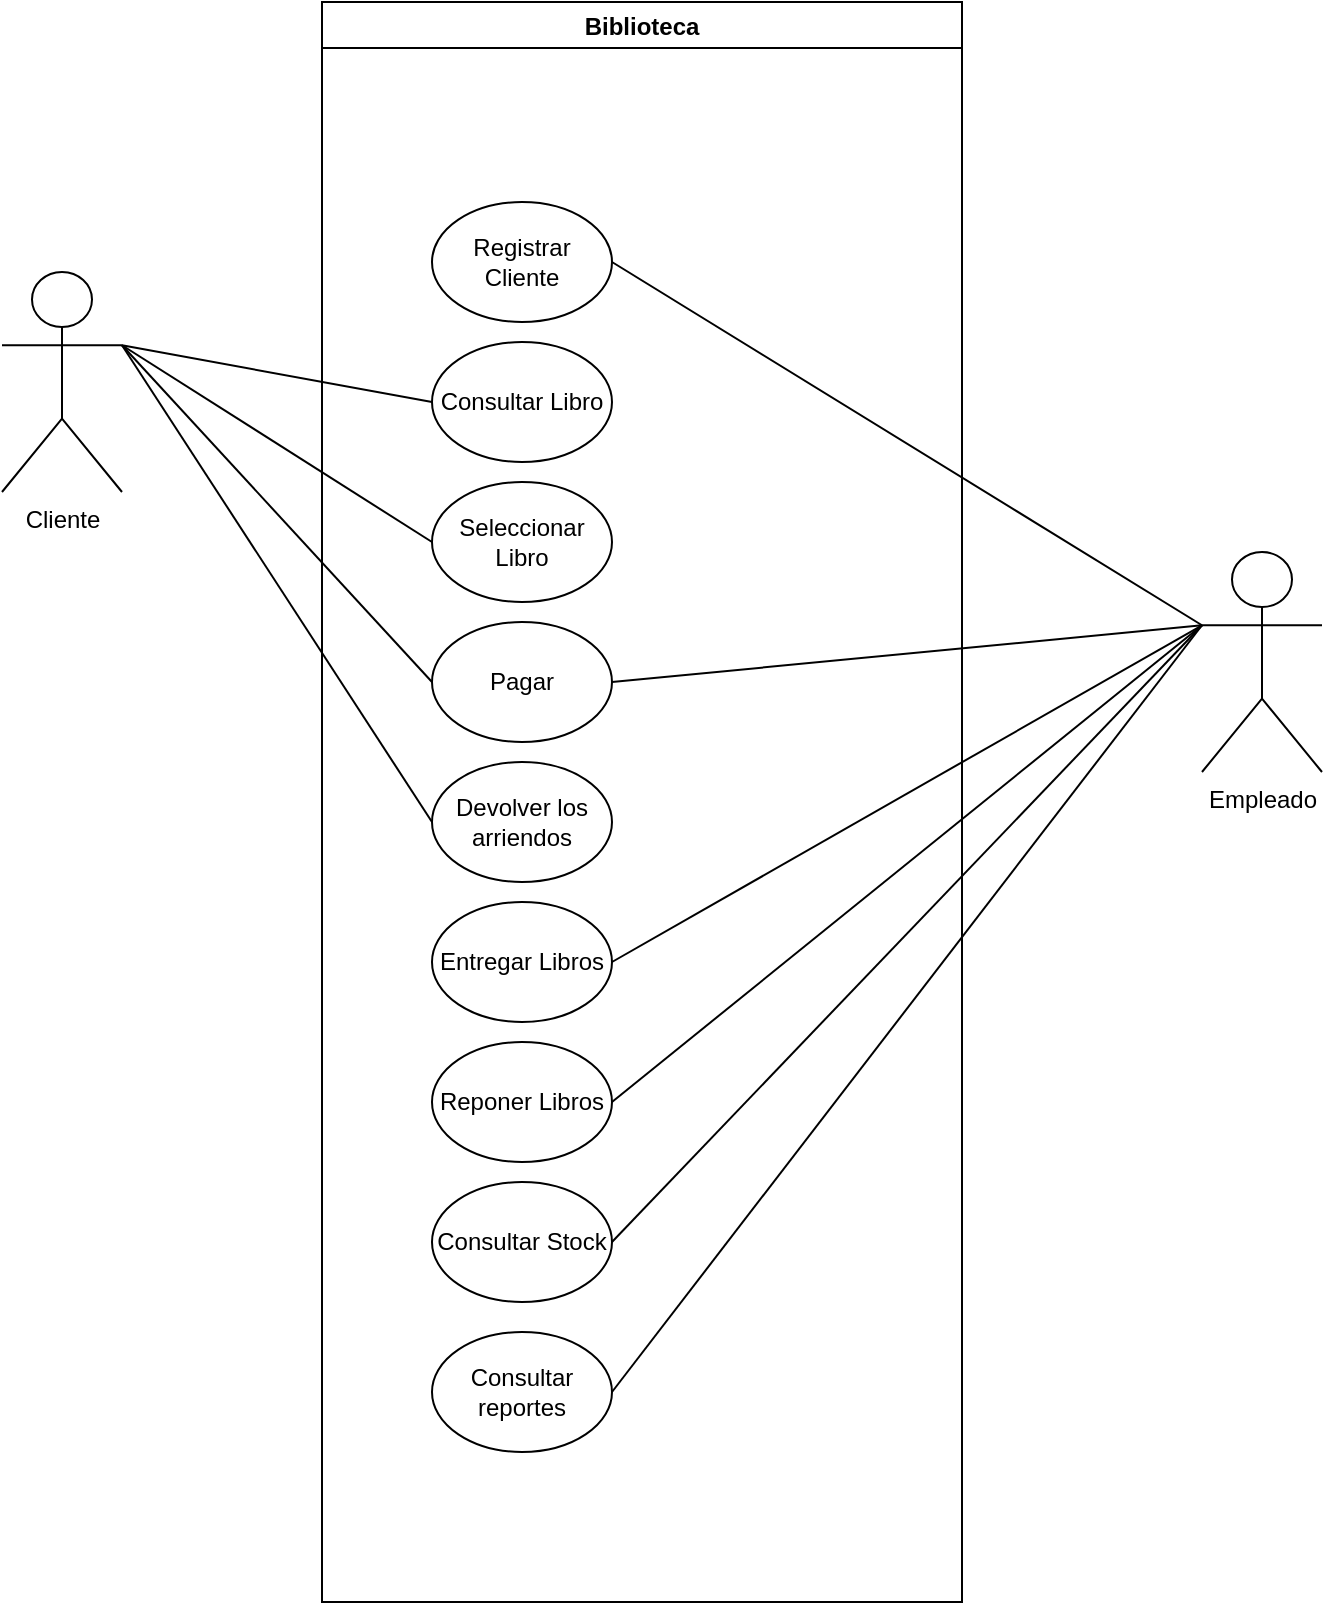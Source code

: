 <mxfile version="14.7.10" type="device"><diagram id="oltHv33g0bWuUPSQyvYD" name="Page-1"><mxGraphModel dx="1108" dy="482" grid="1" gridSize="10" guides="1" tooltips="1" connect="1" arrows="1" fold="1" page="1" pageScale="1" pageWidth="827" pageHeight="1169" math="0" shadow="0"><root><mxCell id="0"/><mxCell id="1" parent="0"/><mxCell id="rV7YDnYgQ7NaVQczwIhS-1" value="Cliente" style="shape=umlActor;verticalLabelPosition=bottom;verticalAlign=top;html=1;outlineConnect=0;" vertex="1" parent="1"><mxGeometry x="60" y="160" width="60" height="110" as="geometry"/></mxCell><mxCell id="rV7YDnYgQ7NaVQczwIhS-2" value="Biblioteca" style="swimlane;" vertex="1" parent="1"><mxGeometry x="220" y="25" width="320" height="800" as="geometry"/></mxCell><mxCell id="rV7YDnYgQ7NaVQczwIhS-3" value="Consultar Libro" style="ellipse;whiteSpace=wrap;html=1;" vertex="1" parent="rV7YDnYgQ7NaVQczwIhS-2"><mxGeometry x="55" y="170" width="90" height="60" as="geometry"/></mxCell><mxCell id="rV7YDnYgQ7NaVQczwIhS-4" value="Seleccionar Libro" style="ellipse;whiteSpace=wrap;html=1;" vertex="1" parent="rV7YDnYgQ7NaVQczwIhS-2"><mxGeometry x="55" y="240" width="90" height="60" as="geometry"/></mxCell><mxCell id="rV7YDnYgQ7NaVQczwIhS-5" value="Pagar" style="ellipse;whiteSpace=wrap;html=1;" vertex="1" parent="rV7YDnYgQ7NaVQczwIhS-2"><mxGeometry x="55" y="310" width="90" height="60" as="geometry"/></mxCell><mxCell id="rV7YDnYgQ7NaVQczwIhS-6" value="Devolver los arriendos" style="ellipse;whiteSpace=wrap;html=1;" vertex="1" parent="rV7YDnYgQ7NaVQczwIhS-2"><mxGeometry x="55" y="380" width="90" height="60" as="geometry"/></mxCell><mxCell id="rV7YDnYgQ7NaVQczwIhS-7" value="Reponer Libros" style="ellipse;whiteSpace=wrap;html=1;" vertex="1" parent="rV7YDnYgQ7NaVQczwIhS-2"><mxGeometry x="55" y="520" width="90" height="60" as="geometry"/></mxCell><mxCell id="rV7YDnYgQ7NaVQczwIhS-8" value="Consultar Stock" style="ellipse;whiteSpace=wrap;html=1;" vertex="1" parent="rV7YDnYgQ7NaVQczwIhS-2"><mxGeometry x="55" y="590" width="90" height="60" as="geometry"/></mxCell><mxCell id="rV7YDnYgQ7NaVQczwIhS-9" value="Entregar Libros" style="ellipse;whiteSpace=wrap;html=1;" vertex="1" parent="rV7YDnYgQ7NaVQczwIhS-2"><mxGeometry x="55" y="450" width="90" height="60" as="geometry"/></mxCell><mxCell id="rV7YDnYgQ7NaVQczwIhS-10" value="Registrar Cliente" style="ellipse;whiteSpace=wrap;html=1;" vertex="1" parent="rV7YDnYgQ7NaVQczwIhS-2"><mxGeometry x="55" y="100" width="90" height="60" as="geometry"/></mxCell><mxCell id="rV7YDnYgQ7NaVQczwIhS-12" value="Consultar reportes" style="ellipse;whiteSpace=wrap;html=1;" vertex="1" parent="rV7YDnYgQ7NaVQczwIhS-2"><mxGeometry x="55" y="665" width="90" height="60" as="geometry"/></mxCell><mxCell id="rV7YDnYgQ7NaVQczwIhS-13" value="Empleado" style="shape=umlActor;verticalLabelPosition=bottom;verticalAlign=top;html=1;outlineConnect=0;" vertex="1" parent="1"><mxGeometry x="660" y="300" width="60" height="110" as="geometry"/></mxCell><mxCell id="rV7YDnYgQ7NaVQczwIhS-14" value="" style="endArrow=none;html=1;exitX=1;exitY=0.333;exitDx=0;exitDy=0;exitPerimeter=0;entryX=0;entryY=0.5;entryDx=0;entryDy=0;" edge="1" parent="1" source="rV7YDnYgQ7NaVQczwIhS-1" target="rV7YDnYgQ7NaVQczwIhS-3"><mxGeometry width="50" height="50" relative="1" as="geometry"><mxPoint x="390" y="260" as="sourcePoint"/><mxPoint x="440" y="210" as="targetPoint"/></mxGeometry></mxCell><mxCell id="rV7YDnYgQ7NaVQczwIhS-15" value="" style="endArrow=none;html=1;exitX=1;exitY=0.333;exitDx=0;exitDy=0;exitPerimeter=0;entryX=0;entryY=0.5;entryDx=0;entryDy=0;" edge="1" parent="1" source="rV7YDnYgQ7NaVQczwIhS-1" target="rV7YDnYgQ7NaVQczwIhS-4"><mxGeometry width="50" height="50" relative="1" as="geometry"><mxPoint x="130" y="206.667" as="sourcePoint"/><mxPoint x="285" y="110" as="targetPoint"/></mxGeometry></mxCell><mxCell id="rV7YDnYgQ7NaVQczwIhS-16" value="" style="endArrow=none;html=1;entryX=0;entryY=0.5;entryDx=0;entryDy=0;exitX=1;exitY=0.333;exitDx=0;exitDy=0;exitPerimeter=0;" edge="1" parent="1" source="rV7YDnYgQ7NaVQczwIhS-1" target="rV7YDnYgQ7NaVQczwIhS-5"><mxGeometry width="50" height="50" relative="1" as="geometry"><mxPoint x="120" y="200" as="sourcePoint"/><mxPoint x="295" y="120" as="targetPoint"/></mxGeometry></mxCell><mxCell id="rV7YDnYgQ7NaVQczwIhS-17" value="" style="endArrow=none;html=1;exitX=1;exitY=0.333;exitDx=0;exitDy=0;exitPerimeter=0;entryX=0;entryY=0.5;entryDx=0;entryDy=0;" edge="1" parent="1" source="rV7YDnYgQ7NaVQczwIhS-1" target="rV7YDnYgQ7NaVQczwIhS-6"><mxGeometry width="50" height="50" relative="1" as="geometry"><mxPoint x="150" y="226.667" as="sourcePoint"/><mxPoint x="305" y="130" as="targetPoint"/></mxGeometry></mxCell><mxCell id="rV7YDnYgQ7NaVQczwIhS-18" value="" style="endArrow=none;html=1;exitX=0;exitY=0.333;exitDx=0;exitDy=0;exitPerimeter=0;entryX=1;entryY=0.5;entryDx=0;entryDy=0;" edge="1" parent="1" source="rV7YDnYgQ7NaVQczwIhS-13" target="rV7YDnYgQ7NaVQczwIhS-7"><mxGeometry width="50" height="50" relative="1" as="geometry"><mxPoint x="160" y="236.667" as="sourcePoint"/><mxPoint x="315" y="140" as="targetPoint"/></mxGeometry></mxCell><mxCell id="rV7YDnYgQ7NaVQczwIhS-19" value="" style="endArrow=none;html=1;entryX=1;entryY=0.5;entryDx=0;entryDy=0;exitX=0;exitY=0.333;exitDx=0;exitDy=0;exitPerimeter=0;" edge="1" parent="1" source="rV7YDnYgQ7NaVQczwIhS-13" target="rV7YDnYgQ7NaVQczwIhS-9"><mxGeometry width="50" height="50" relative="1" as="geometry"><mxPoint x="620" y="370" as="sourcePoint"/><mxPoint x="375" y="460" as="targetPoint"/></mxGeometry></mxCell><mxCell id="rV7YDnYgQ7NaVQczwIhS-20" value="" style="endArrow=none;html=1;entryX=1;entryY=0.5;entryDx=0;entryDy=0;exitX=0;exitY=0.333;exitDx=0;exitDy=0;exitPerimeter=0;" edge="1" parent="1" source="rV7YDnYgQ7NaVQczwIhS-13" target="rV7YDnYgQ7NaVQczwIhS-8"><mxGeometry width="50" height="50" relative="1" as="geometry"><mxPoint x="640" y="340" as="sourcePoint"/><mxPoint x="375" y="390" as="targetPoint"/></mxGeometry></mxCell><mxCell id="rV7YDnYgQ7NaVQczwIhS-21" value="" style="endArrow=none;html=1;entryX=1;entryY=0.5;entryDx=0;entryDy=0;exitX=0;exitY=0.333;exitDx=0;exitDy=0;exitPerimeter=0;" edge="1" parent="1" source="rV7YDnYgQ7NaVQczwIhS-13" target="rV7YDnYgQ7NaVQczwIhS-10"><mxGeometry width="50" height="50" relative="1" as="geometry"><mxPoint x="670" y="346.667" as="sourcePoint"/><mxPoint x="375" y="520" as="targetPoint"/></mxGeometry></mxCell><mxCell id="rV7YDnYgQ7NaVQczwIhS-22" value="" style="endArrow=none;html=1;entryX=1;entryY=0.5;entryDx=0;entryDy=0;exitX=0;exitY=0.333;exitDx=0;exitDy=0;exitPerimeter=0;" edge="1" parent="1" source="rV7YDnYgQ7NaVQczwIhS-13" target="rV7YDnYgQ7NaVQczwIhS-5"><mxGeometry width="50" height="50" relative="1" as="geometry"><mxPoint x="670" y="346.667" as="sourcePoint"/><mxPoint x="375" y="170" as="targetPoint"/></mxGeometry></mxCell><mxCell id="rV7YDnYgQ7NaVQczwIhS-25" value="" style="endArrow=none;html=1;entryX=1;entryY=0.5;entryDx=0;entryDy=0;exitX=0;exitY=0.333;exitDx=0;exitDy=0;exitPerimeter=0;" edge="1" parent="1" source="rV7YDnYgQ7NaVQczwIhS-13" target="rV7YDnYgQ7NaVQczwIhS-12"><mxGeometry width="50" height="50" relative="1" as="geometry"><mxPoint x="660" y="576.667" as="sourcePoint"/><mxPoint x="375" y="730" as="targetPoint"/></mxGeometry></mxCell></root></mxGraphModel></diagram></mxfile>